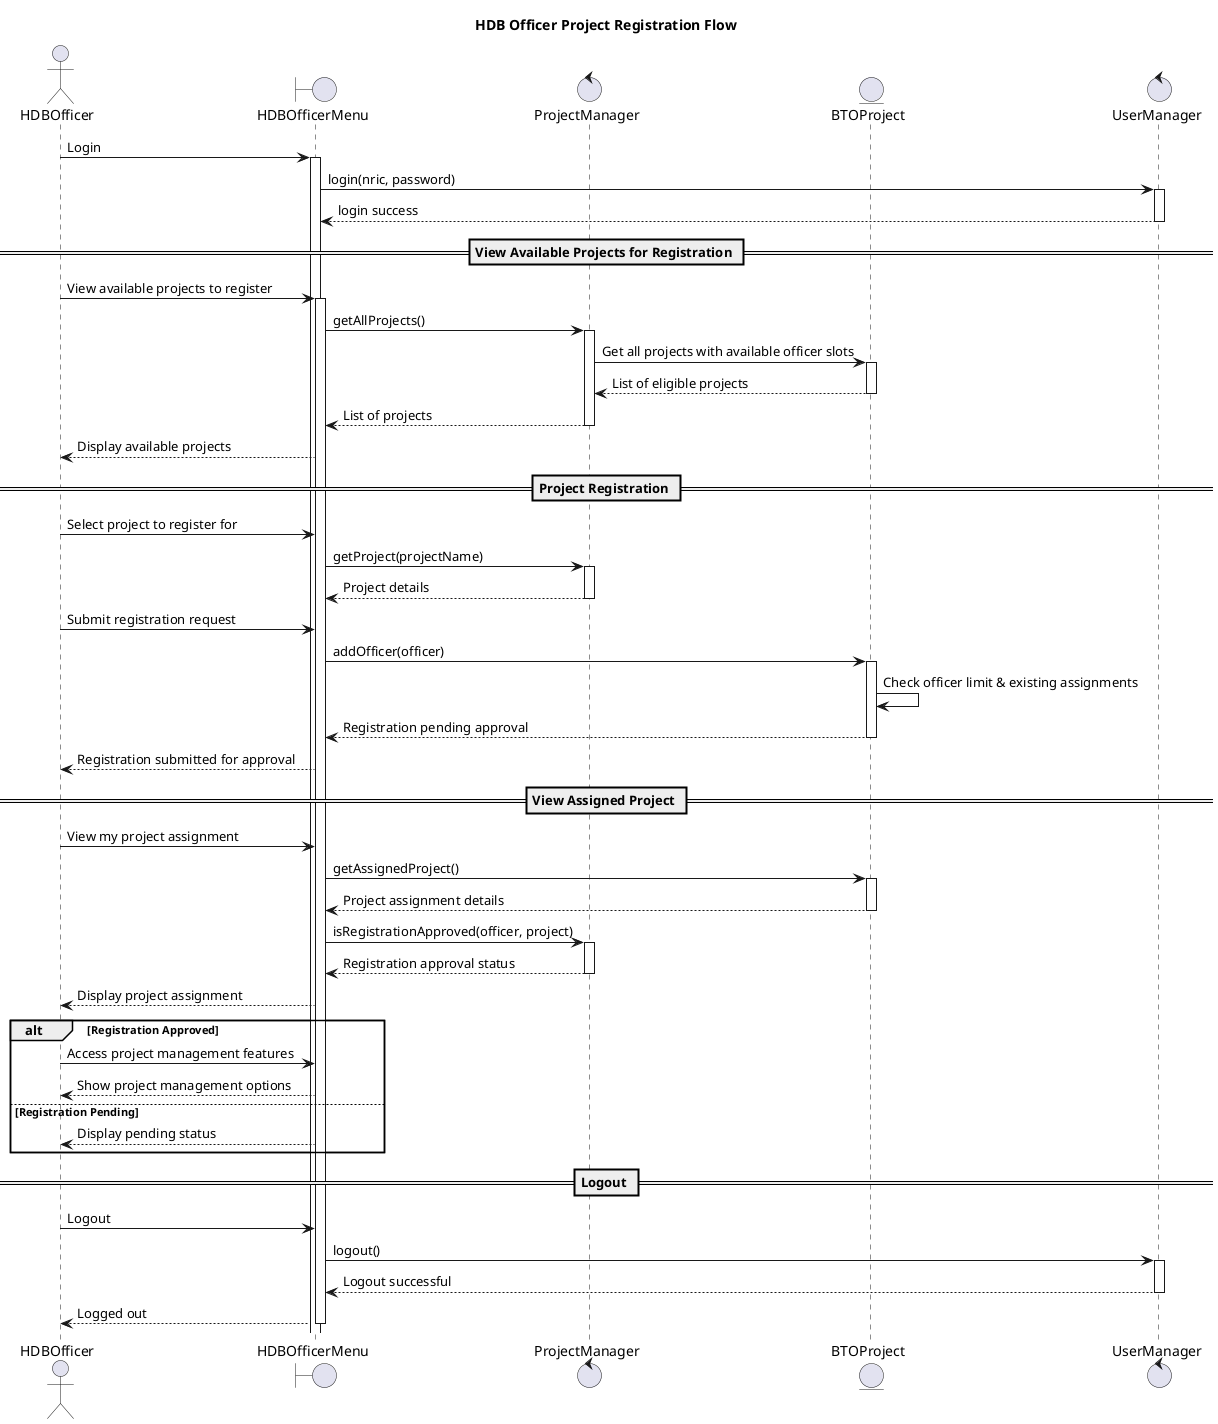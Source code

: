 @startuml HDBOfficer_ProjectRegistration_SequenceDiagram
actor HDBOfficer
boundary "HDBOfficerMenu" as Officer
control "ProjectManager" as PM
entity "BTOProject" as Project
control "UserManager" as UM

title HDB Officer Project Registration Flow

HDBOfficer -> Officer: Login
activate Officer
Officer -> UM: login(nric, password)
activate UM
UM --> Officer: login success
deactivate UM

== View Available Projects for Registration ==

HDBOfficer -> Officer: View available projects to register
activate Officer
Officer -> PM: getAllProjects()
activate PM

PM -> Project: Get all projects with available officer slots
activate Project
Project --> PM: List of eligible projects
deactivate Project

PM --> Officer: List of projects
deactivate PM
Officer --> HDBOfficer: Display available projects

== Project Registration ==

HDBOfficer -> Officer: Select project to register for
Officer -> PM: getProject(projectName)
activate PM
PM --> Officer: Project details
deactivate PM

HDBOfficer -> Officer: Submit registration request
Officer -> Project: addOfficer(officer)
activate Project
Project -> Project: Check officer limit & existing assignments
Project --> Officer: Registration pending approval
deactivate Project
Officer --> HDBOfficer: Registration submitted for approval

== View Assigned Project ==

HDBOfficer -> Officer: View my project assignment
Officer -> Project: getAssignedProject()
activate Project
Project --> Officer: Project assignment details
deactivate Project

Officer -> PM: isRegistrationApproved(officer, project)
activate PM
PM --> Officer: Registration approval status
deactivate PM
Officer --> HDBOfficer: Display project assignment

alt Registration Approved
  HDBOfficer -> Officer: Access project management features
  Officer --> HDBOfficer: Show project management options
else Registration Pending
  Officer --> HDBOfficer: Display pending status
end

== Logout ==

HDBOfficer -> Officer: Logout
Officer -> UM: logout()
activate UM
UM --> Officer: Logout successful
deactivate UM
Officer --> HDBOfficer: Logged out
deactivate Officer

@enduml
